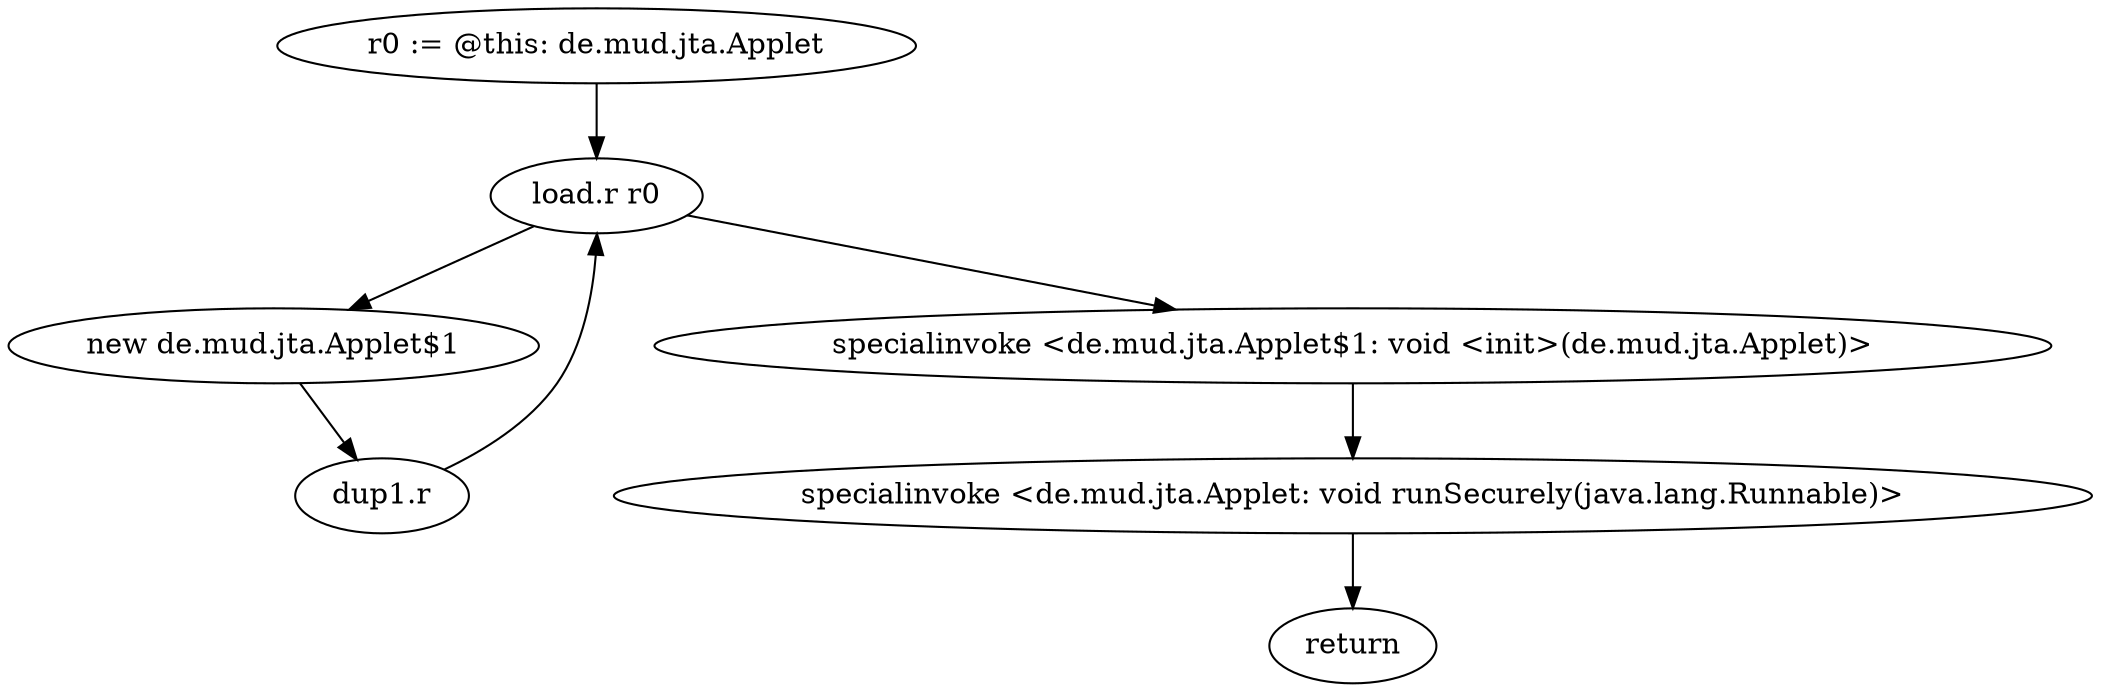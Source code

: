 digraph "" {
    "r0 := @this: de.mud.jta.Applet"
    "load.r r0"
    "r0 := @this: de.mud.jta.Applet"->"load.r r0";
    "new de.mud.jta.Applet$1"
    "load.r r0"->"new de.mud.jta.Applet$1";
    "dup1.r"
    "new de.mud.jta.Applet$1"->"dup1.r";
    "dup1.r"->"load.r r0";
    "specialinvoke <de.mud.jta.Applet$1: void <init>(de.mud.jta.Applet)>"
    "load.r r0"->"specialinvoke <de.mud.jta.Applet$1: void <init>(de.mud.jta.Applet)>";
    "specialinvoke <de.mud.jta.Applet: void runSecurely(java.lang.Runnable)>"
    "specialinvoke <de.mud.jta.Applet$1: void <init>(de.mud.jta.Applet)>"->"specialinvoke <de.mud.jta.Applet: void runSecurely(java.lang.Runnable)>";
    "return"
    "specialinvoke <de.mud.jta.Applet: void runSecurely(java.lang.Runnable)>"->"return";
}
